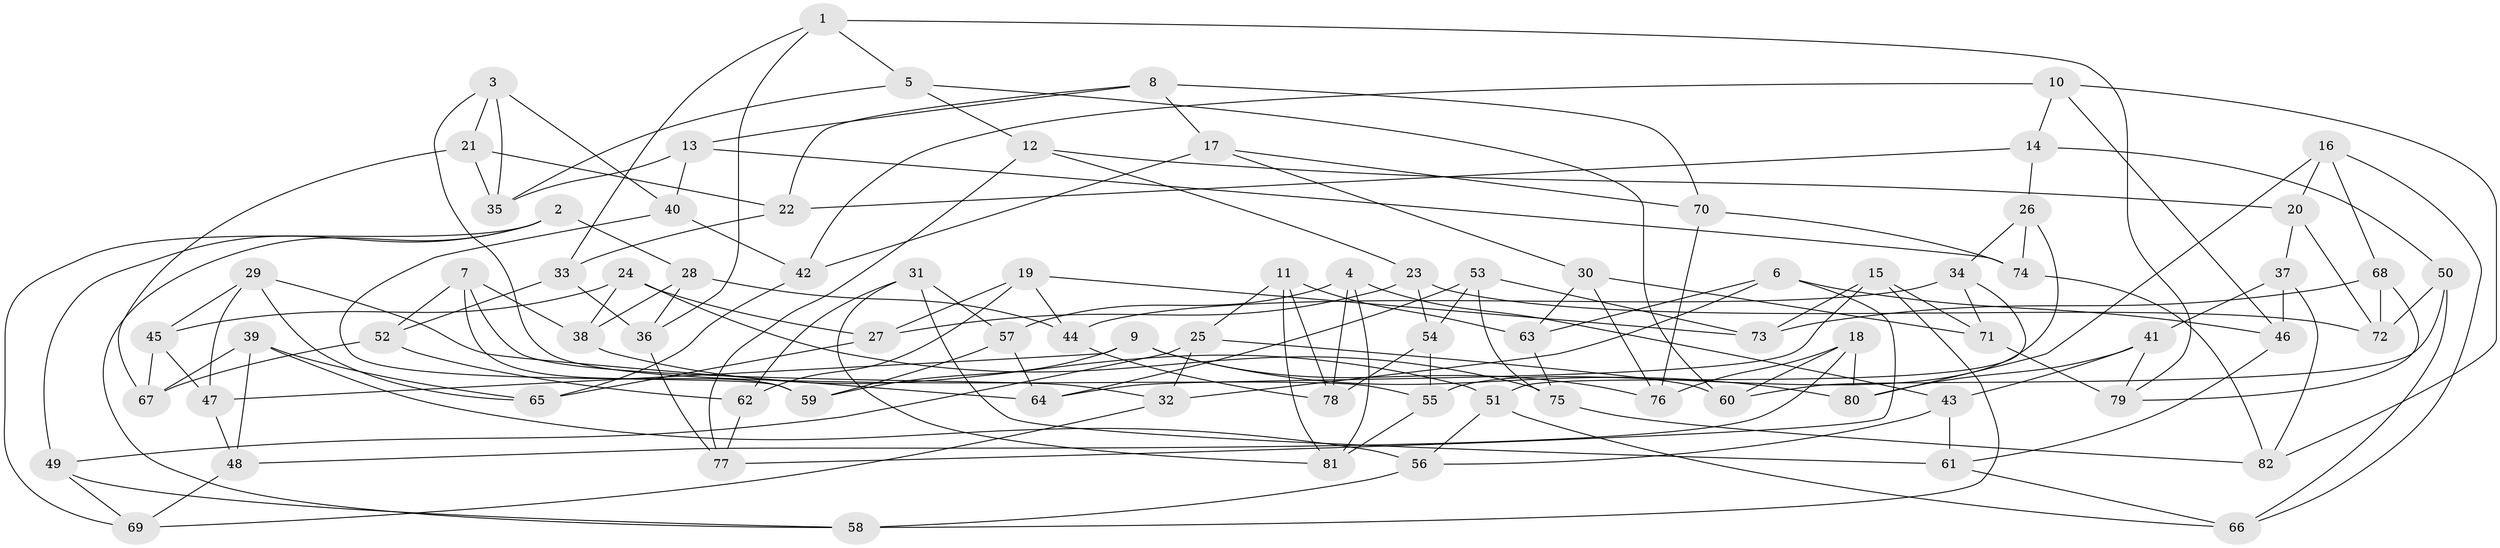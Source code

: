 // coarse degree distribution, {3: 0.12280701754385964, 4: 0.631578947368421, 8: 0.017543859649122806, 5: 0.15789473684210525, 7: 0.017543859649122806, 6: 0.03508771929824561, 9: 0.017543859649122806}
// Generated by graph-tools (version 1.1) at 2025/00/03/04/25 22:00:59]
// undirected, 82 vertices, 164 edges
graph export_dot {
graph [start="1"]
  node [color=gray90,style=filled];
  1;
  2;
  3;
  4;
  5;
  6;
  7;
  8;
  9;
  10;
  11;
  12;
  13;
  14;
  15;
  16;
  17;
  18;
  19;
  20;
  21;
  22;
  23;
  24;
  25;
  26;
  27;
  28;
  29;
  30;
  31;
  32;
  33;
  34;
  35;
  36;
  37;
  38;
  39;
  40;
  41;
  42;
  43;
  44;
  45;
  46;
  47;
  48;
  49;
  50;
  51;
  52;
  53;
  54;
  55;
  56;
  57;
  58;
  59;
  60;
  61;
  62;
  63;
  64;
  65;
  66;
  67;
  68;
  69;
  70;
  71;
  72;
  73;
  74;
  75;
  76;
  77;
  78;
  79;
  80;
  81;
  82;
  1 -- 36;
  1 -- 33;
  1 -- 5;
  1 -- 79;
  2 -- 69;
  2 -- 58;
  2 -- 49;
  2 -- 28;
  3 -- 55;
  3 -- 35;
  3 -- 21;
  3 -- 40;
  4 -- 43;
  4 -- 81;
  4 -- 78;
  4 -- 57;
  5 -- 35;
  5 -- 60;
  5 -- 12;
  6 -- 77;
  6 -- 32;
  6 -- 63;
  6 -- 46;
  7 -- 32;
  7 -- 59;
  7 -- 52;
  7 -- 38;
  8 -- 22;
  8 -- 70;
  8 -- 17;
  8 -- 13;
  9 -- 59;
  9 -- 76;
  9 -- 47;
  9 -- 80;
  10 -- 42;
  10 -- 82;
  10 -- 14;
  10 -- 46;
  11 -- 63;
  11 -- 78;
  11 -- 25;
  11 -- 81;
  12 -- 23;
  12 -- 77;
  12 -- 20;
  13 -- 74;
  13 -- 40;
  13 -- 35;
  14 -- 50;
  14 -- 26;
  14 -- 22;
  15 -- 71;
  15 -- 73;
  15 -- 64;
  15 -- 58;
  16 -- 80;
  16 -- 66;
  16 -- 20;
  16 -- 68;
  17 -- 30;
  17 -- 42;
  17 -- 70;
  18 -- 60;
  18 -- 80;
  18 -- 76;
  18 -- 48;
  19 -- 73;
  19 -- 44;
  19 -- 62;
  19 -- 27;
  20 -- 37;
  20 -- 72;
  21 -- 22;
  21 -- 67;
  21 -- 35;
  22 -- 33;
  23 -- 72;
  23 -- 27;
  23 -- 54;
  24 -- 38;
  24 -- 27;
  24 -- 75;
  24 -- 45;
  25 -- 32;
  25 -- 49;
  25 -- 60;
  26 -- 34;
  26 -- 55;
  26 -- 74;
  27 -- 65;
  28 -- 36;
  28 -- 44;
  28 -- 38;
  29 -- 64;
  29 -- 47;
  29 -- 65;
  29 -- 45;
  30 -- 76;
  30 -- 63;
  30 -- 71;
  31 -- 61;
  31 -- 62;
  31 -- 81;
  31 -- 57;
  32 -- 69;
  33 -- 36;
  33 -- 52;
  34 -- 44;
  34 -- 71;
  34 -- 51;
  36 -- 77;
  37 -- 46;
  37 -- 82;
  37 -- 41;
  38 -- 51;
  39 -- 48;
  39 -- 65;
  39 -- 67;
  39 -- 56;
  40 -- 42;
  40 -- 59;
  41 -- 79;
  41 -- 80;
  41 -- 43;
  42 -- 65;
  43 -- 61;
  43 -- 56;
  44 -- 78;
  45 -- 67;
  45 -- 47;
  46 -- 61;
  47 -- 48;
  48 -- 69;
  49 -- 58;
  49 -- 69;
  50 -- 72;
  50 -- 60;
  50 -- 66;
  51 -- 56;
  51 -- 66;
  52 -- 67;
  52 -- 62;
  53 -- 64;
  53 -- 54;
  53 -- 73;
  53 -- 75;
  54 -- 78;
  54 -- 55;
  55 -- 81;
  56 -- 58;
  57 -- 59;
  57 -- 64;
  61 -- 66;
  62 -- 77;
  63 -- 75;
  68 -- 72;
  68 -- 79;
  68 -- 73;
  70 -- 74;
  70 -- 76;
  71 -- 79;
  74 -- 82;
  75 -- 82;
}
